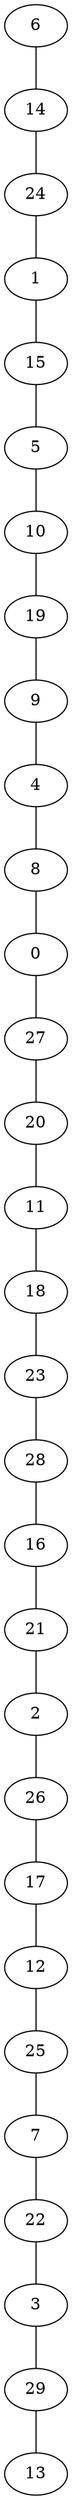 graph G {
"5";
"4";
"10";
"29";
"11";
"18";
"27";
"1";
"22";
"23";
"25";
"28";
"21";
"19";
"2";
"9";
"13";
"7";
"26";
"17";
"6";
"20";
"24";
"3";
"14";
"16";
"8";
"0";
"15";
"12";
    "1" -- "15";
    "19" -- "9";
    "24" -- "1";
    "8" -- "0";
    "5" -- "10";
    "7" -- "22";
    "18" -- "23";
    "6" -- "14";
    "27" -- "20";
    "16" -- "21";
    "11" -- "18";
    "26" -- "17";
    "23" -- "28";
    "3" -- "29";
    "20" -- "11";
    "9" -- "4";
    "14" -- "24";
    "28" -- "16";
    "29" -- "13";
    "25" -- "7";
    "12" -- "25";
    "15" -- "5";
    "4" -- "8";
    "17" -- "12";
    "0" -- "27";
    "22" -- "3";
    "2" -- "26";
    "10" -- "19";
    "21" -- "2";
}
